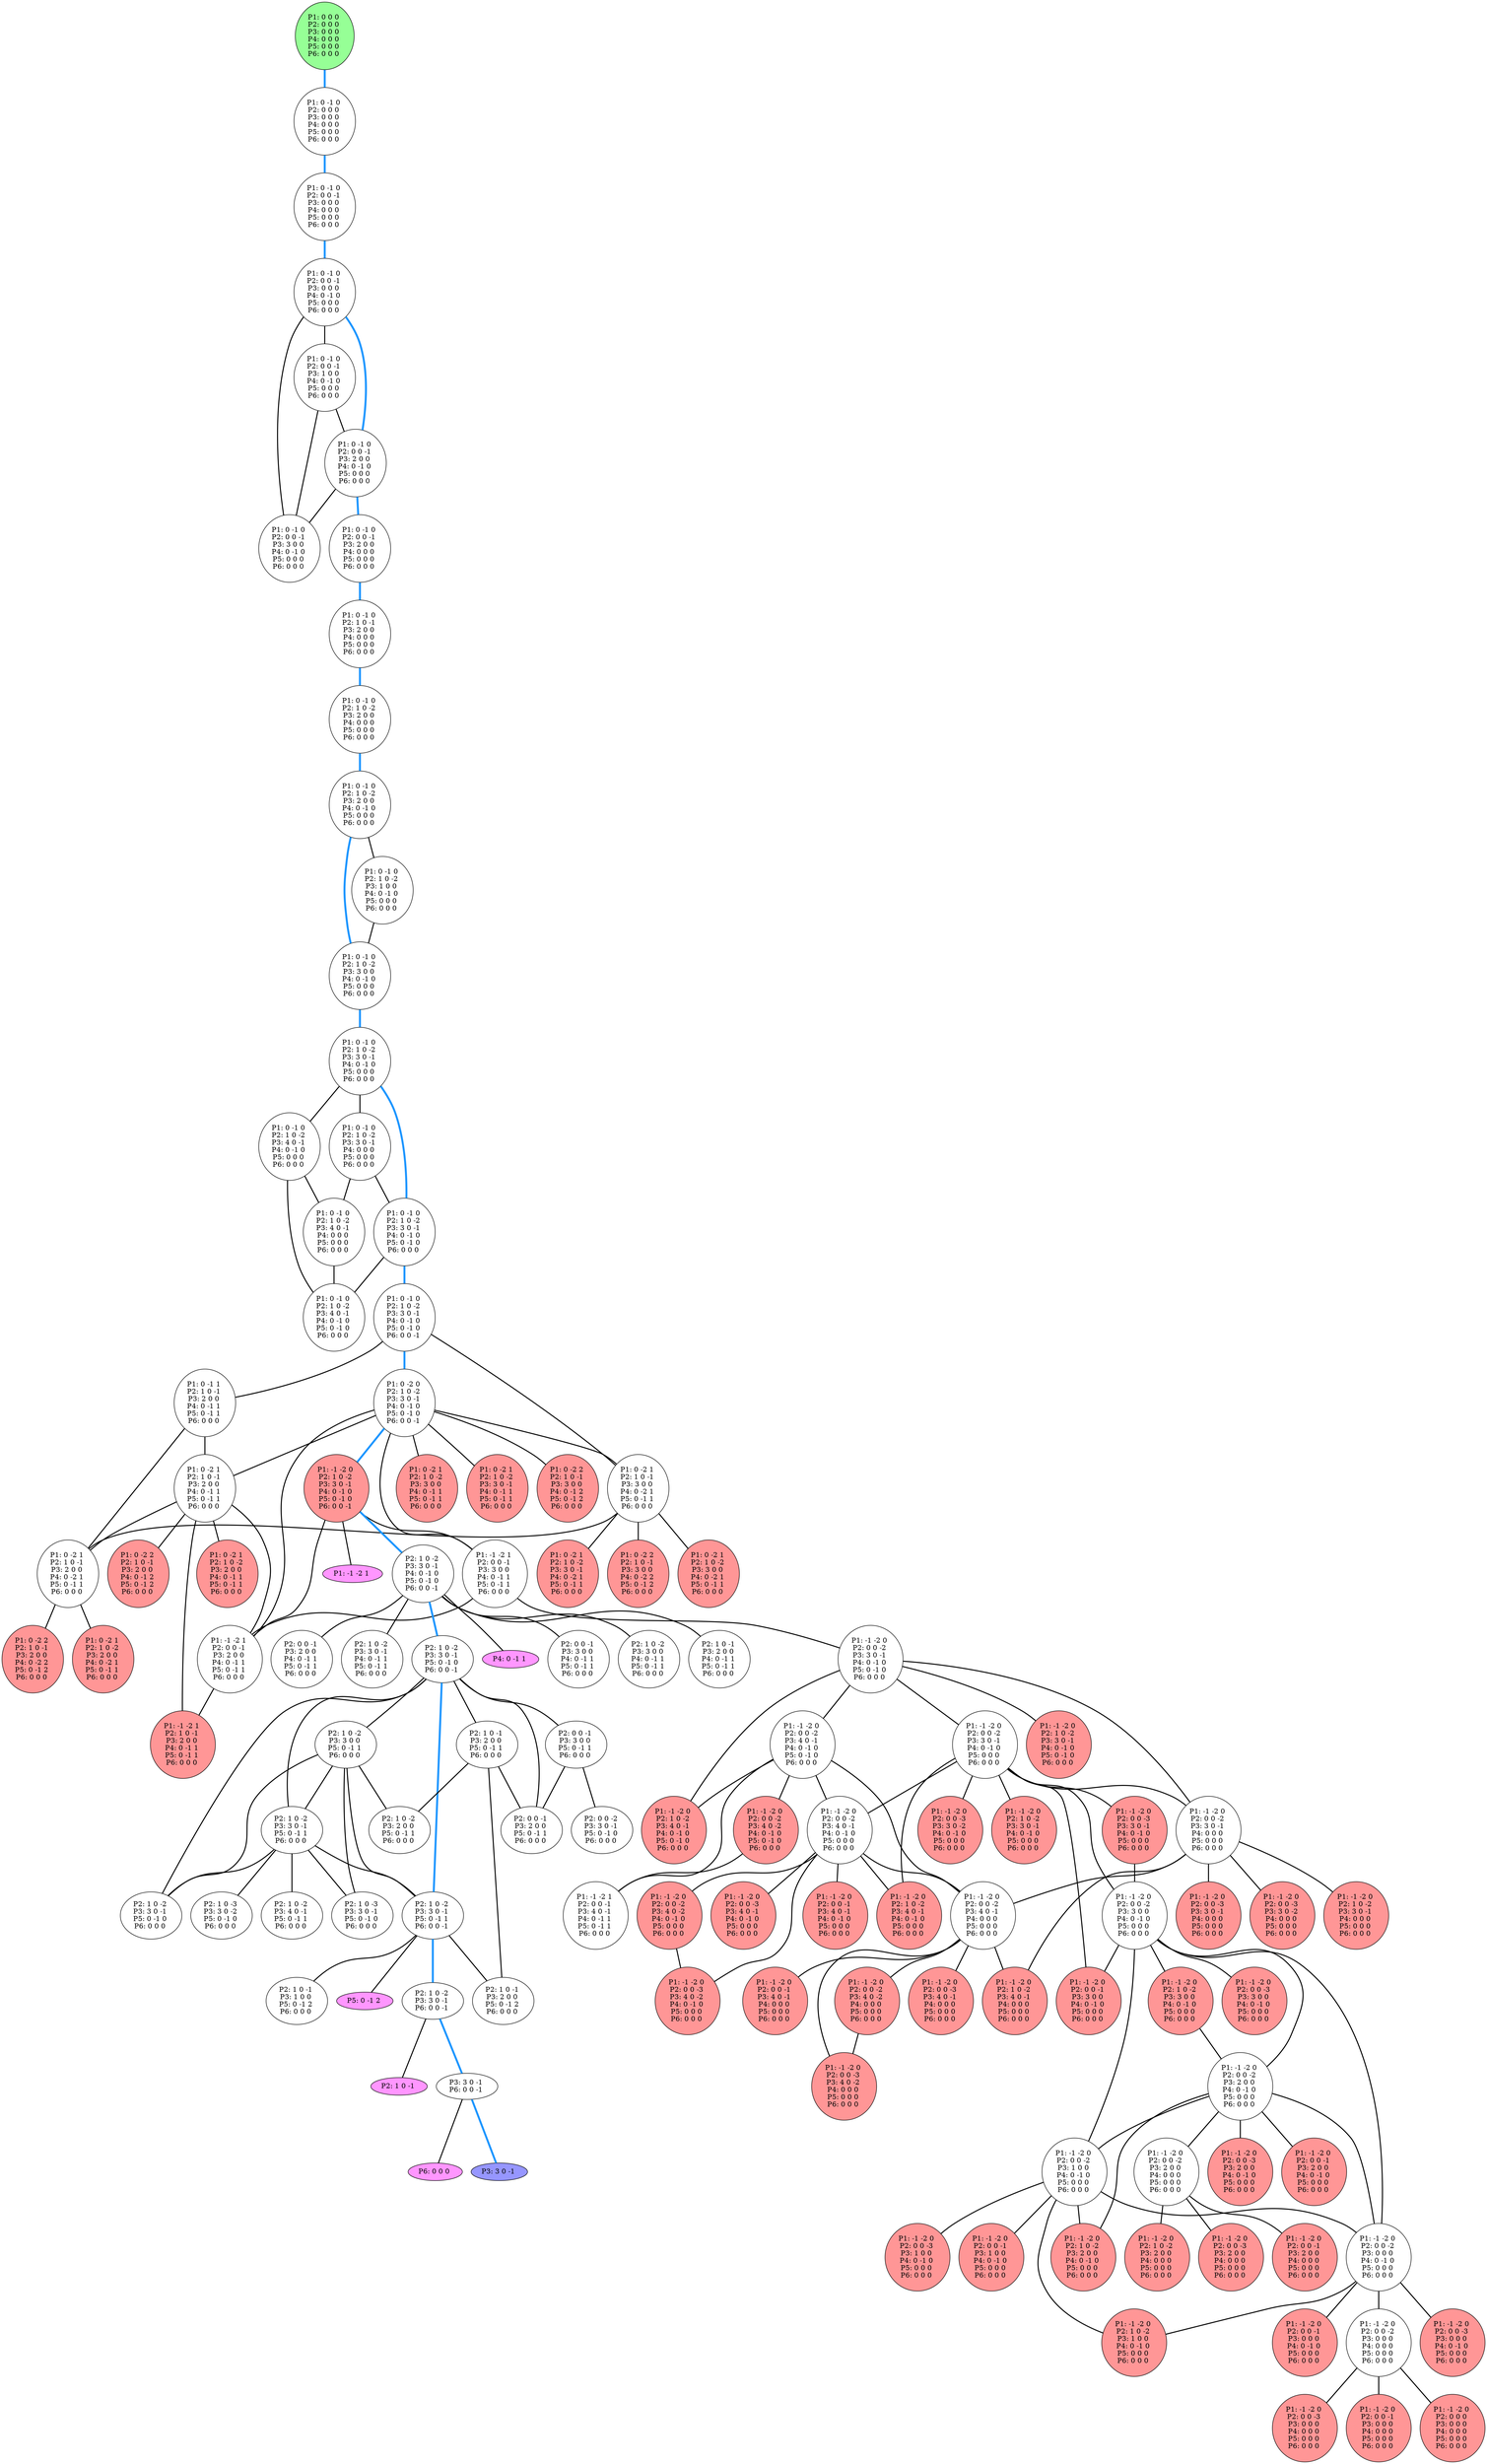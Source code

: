 graph G {
color = "black"
0 [label = "P1: 0 0 0 
P2: 0 0 0 
P3: 0 0 0 
P4: 0 0 0 
P5: 0 0 0 
P6: 0 0 0 
",  style="filled", fillcolor = "#96FF96"];
1 [label = "P1: 0 -1 0 
P2: 0 0 0 
P3: 0 0 0 
P4: 0 0 0 
P5: 0 0 0 
P6: 0 0 0 
"];
2 [label = "P1: 0 -1 0 
P2: 0 0 -1 
P3: 0 0 0 
P4: 0 0 0 
P5: 0 0 0 
P6: 0 0 0 
"];
3 [label = "P1: 0 -1 0 
P2: 0 0 -1 
P3: 0 0 0 
P4: 0 -1 0 
P5: 0 0 0 
P6: 0 0 0 
"];
4 [label = "P1: 0 -1 0 
P2: 0 0 -1 
P3: 1 0 0 
P4: 0 -1 0 
P5: 0 0 0 
P6: 0 0 0 
"];
5 [label = "P1: 0 -1 0 
P2: 0 0 -1 
P3: 2 0 0 
P4: 0 -1 0 
P5: 0 0 0 
P6: 0 0 0 
"];
6 [label = "P1: 0 -1 0 
P2: 0 0 -1 
P3: 3 0 0 
P4: 0 -1 0 
P5: 0 0 0 
P6: 0 0 0 
"];
7 [label = "P1: 0 -1 0 
P2: 0 0 -1 
P3: 2 0 0 
P4: 0 0 0 
P5: 0 0 0 
P6: 0 0 0 
"];
8 [label = "P1: 0 -1 0 
P2: 1 0 -1 
P3: 2 0 0 
P4: 0 0 0 
P5: 0 0 0 
P6: 0 0 0 
"];
9 [label = "P1: 0 -1 0 
P2: 1 0 -2 
P3: 2 0 0 
P4: 0 0 0 
P5: 0 0 0 
P6: 0 0 0 
"];
10 [label = "P1: 0 -1 0 
P2: 1 0 -2 
P3: 2 0 0 
P4: 0 -1 0 
P5: 0 0 0 
P6: 0 0 0 
"];
11 [label = "P1: 0 -1 0 
P2: 1 0 -2 
P3: 1 0 0 
P4: 0 -1 0 
P5: 0 0 0 
P6: 0 0 0 
"];
12 [label = "P1: 0 -1 0 
P2: 1 0 -2 
P3: 3 0 0 
P4: 0 -1 0 
P5: 0 0 0 
P6: 0 0 0 
"];
13 [label = "P1: 0 -1 0 
P2: 1 0 -2 
P3: 3 0 -1 
P4: 0 -1 0 
P5: 0 0 0 
P6: 0 0 0 
"];
14 [label = "P1: 0 -1 0 
P2: 1 0 -2 
P3: 4 0 -1 
P4: 0 -1 0 
P5: 0 0 0 
P6: 0 0 0 
"];
15 [label = "P1: 0 -1 0 
P2: 1 0 -2 
P3: 3 0 -1 
P4: 0 0 0 
P5: 0 0 0 
P6: 0 0 0 
"];
16 [label = "P1: 0 -1 0 
P2: 1 0 -2 
P3: 3 0 -1 
P4: 0 -1 0 
P5: 0 -1 0 
P6: 0 0 0 
"];
17 [label = "P1: 0 -1 0 
P2: 1 0 -2 
P3: 4 0 -1 
P4: 0 0 0 
P5: 0 0 0 
P6: 0 0 0 
"];
18 [label = "P1: 0 -1 0 
P2: 1 0 -2 
P3: 4 0 -1 
P4: 0 -1 0 
P5: 0 -1 0 
P6: 0 0 0 
"];
19 [label = "P1: 0 -1 0 
P2: 1 0 -2 
P3: 3 0 -1 
P4: 0 -1 0 
P5: 0 -1 0 
P6: 0 0 -1 
"];
20 [label = "P1: 0 -2 0 
P2: 1 0 -2 
P3: 3 0 -1 
P4: 0 -1 0 
P5: 0 -1 0 
P6: 0 0 -1 
"];
21 [label = "P1: 0 -1 1 
P2: 1 0 -1 
P3: 2 0 0 
P4: 0 -1 1 
P5: 0 -1 1 
P6: 0 0 0 
"];
22 [label = "P1: 0 -2 1 
P2: 1 0 -1 
P3: 3 0 0 
P4: 0 -2 1 
P5: 0 -1 1 
P6: 0 0 0 
"];
23 [label = "P1: -1 -2 0 
P2: 1 0 -2 
P3: 3 0 -1 
P4: 0 -1 0 
P5: 0 -1 0 
P6: 0 0 -1 
",  style="filled", fillcolor = "#FF9696"];
24 [label = "P1: 0 -2 1 
P2: 1 0 -2 
P3: 3 0 0 
P4: 0 -1 1 
P5: 0 -1 1 
P6: 0 0 0 
",  style="filled", fillcolor = "#FF9696"];
25 [label = "P1: -1 -2 1 
P2: 0 0 -1 
P3: 3 0 0 
P4: 0 -1 1 
P5: 0 -1 1 
P6: 0 0 0 
"];
26 [label = "P1: 0 -2 1 
P2: 1 0 -1 
P3: 2 0 0 
P4: 0 -1 1 
P5: 0 -1 1 
P6: 0 0 0 
"];
27 [label = "P1: 0 -2 1 
P2: 1 0 -2 
P3: 3 0 -1 
P4: 0 -1 1 
P5: 0 -1 1 
P6: 0 0 0 
",  style="filled", fillcolor = "#FF9696"];
28 [label = "P1: -1 -2 1 
P2: 0 0 -1 
P3: 2 0 0 
P4: 0 -1 1 
P5: 0 -1 1 
P6: 0 0 0 
"];
29 [label = "P1: 0 -2 2 
P2: 1 0 -1 
P3: 3 0 0 
P4: 0 -1 2 
P5: 0 -1 2 
P6: 0 0 0 
",  style="filled", fillcolor = "#FF9696"];
30 [label = "P1: 0 -2 1 
P2: 1 0 -1 
P3: 2 0 0 
P4: 0 -2 1 
P5: 0 -1 1 
P6: 0 0 0 
"];
31 [label = "P1: 0 -2 1 
P2: 1 0 -2 
P3: 3 0 0 
P4: 0 -2 1 
P5: 0 -1 1 
P6: 0 0 0 
",  style="filled", fillcolor = "#FF9696"];
32 [label = "P1: 0 -2 1 
P2: 1 0 -2 
P3: 3 0 -1 
P4: 0 -2 1 
P5: 0 -1 1 
P6: 0 0 0 
",  style="filled", fillcolor = "#FF9696"];
33 [label = "P1: 0 -2 2 
P2: 1 0 -1 
P3: 3 0 0 
P4: 0 -2 2 
P5: 0 -1 2 
P6: 0 0 0 
",  style="filled", fillcolor = "#FF9696"];
34 [label = "P1: -1 -2 0 
P2: 0 0 -2 
P3: 3 0 -1 
P4: 0 -1 0 
P5: 0 -1 0 
P6: 0 0 0 
"];
35 [label = "P1: -1 -2 1 
P2: 1 0 -1 
P3: 2 0 0 
P4: 0 -1 1 
P5: 0 -1 1 
P6: 0 0 0 
",  style="filled", fillcolor = "#FF9696"];
36 [label = "P1: 0 -2 1 
P2: 1 0 -2 
P3: 2 0 0 
P4: 0 -1 1 
P5: 0 -1 1 
P6: 0 0 0 
",  style="filled", fillcolor = "#FF9696"];
37 [label = "P1: 0 -2 2 
P2: 1 0 -1 
P3: 2 0 0 
P4: 0 -1 2 
P5: 0 -1 2 
P6: 0 0 0 
",  style="filled", fillcolor = "#FF9696"];
38 [label = "P1: 0 -2 1 
P2: 1 0 -2 
P3: 2 0 0 
P4: 0 -2 1 
P5: 0 -1 1 
P6: 0 0 0 
",  style="filled", fillcolor = "#FF9696"];
39 [label = "P1: 0 -2 2 
P2: 1 0 -1 
P3: 2 0 0 
P4: 0 -2 2 
P5: 0 -1 2 
P6: 0 0 0 
",  style="filled", fillcolor = "#FF9696"];
40 [label = "P1: -1 -2 0 
P2: 1 0 -2 
P3: 3 0 -1 
P4: 0 -1 0 
P5: 0 -1 0 
P6: 0 0 0 
",  style="filled", fillcolor = "#FF9696"];
41 [label = "P1: -1 -2 0 
P2: 0 0 -2 
P3: 4 0 -1 
P4: 0 -1 0 
P5: 0 -1 0 
P6: 0 0 0 
"];
42 [label = "P1: -1 -2 0 
P2: 1 0 -2 
P3: 4 0 -1 
P4: 0 -1 0 
P5: 0 -1 0 
P6: 0 0 0 
",  style="filled", fillcolor = "#FF9696"];
43 [label = "P1: -1 -2 0 
P2: 0 0 -2 
P3: 3 0 -1 
P4: 0 -1 0 
P5: 0 0 0 
P6: 0 0 0 
"];
44 [label = "P1: -1 -2 0 
P2: 0 0 -2 
P3: 3 0 -1 
P4: 0 0 0 
P5: 0 0 0 
P6: 0 0 0 
"];
45 [label = "P1: -1 -2 0 
P2: 0 0 -2 
P3: 4 0 -2 
P4: 0 -1 0 
P5: 0 -1 0 
P6: 0 0 0 
",  style="filled", fillcolor = "#FF9696"];
46 [label = "P1: -1 -2 0 
P2: 0 0 -2 
P3: 4 0 -1 
P4: 0 -1 0 
P5: 0 0 0 
P6: 0 0 0 
"];
47 [label = "P1: -1 -2 0 
P2: 0 0 -2 
P3: 4 0 -1 
P4: 0 0 0 
P5: 0 0 0 
P6: 0 0 0 
"];
48 [label = "P1: -1 -2 1 
P2: 0 0 -1 
P3: 4 0 -1 
P4: 0 -1 1 
P5: 0 -1 1 
P6: 0 0 0 
"];
49 [label = "P1: -1 -2 0 
P2: 1 0 -2 
P3: 3 0 -1 
P4: 0 -1 0 
P5: 0 0 0 
P6: 0 0 0 
",  style="filled", fillcolor = "#FF9696"];
50 [label = "P1: -1 -2 0 
P2: 0 0 -3 
P3: 3 0 -1 
P4: 0 -1 0 
P5: 0 0 0 
P6: 0 0 0 
",  style="filled", fillcolor = "#FF9696"];
51 [label = "P1: -1 -2 0 
P2: 0 0 -2 
P3: 3 0 0 
P4: 0 -1 0 
P5: 0 0 0 
P6: 0 0 0 
"];
52 [label = "P1: -1 -2 0 
P2: 1 0 -2 
P3: 4 0 -1 
P4: 0 -1 0 
P5: 0 0 0 
P6: 0 0 0 
",  style="filled", fillcolor = "#FF9696"];
53 [label = "P1: -1 -2 0 
P2: 0 0 -3 
P3: 3 0 -2 
P4: 0 -1 0 
P5: 0 0 0 
P6: 0 0 0 
",  style="filled", fillcolor = "#FF9696"];
54 [label = "P1: -1 -2 0 
P2: 0 0 -1 
P3: 3 0 0 
P4: 0 -1 0 
P5: 0 0 0 
P6: 0 0 0 
",  style="filled", fillcolor = "#FF9696"];
55 [label = "P1: -1 -2 0 
P2: 1 0 -2 
P3: 3 0 -1 
P4: 0 0 0 
P5: 0 0 0 
P6: 0 0 0 
",  style="filled", fillcolor = "#FF9696"];
56 [label = "P1: -1 -2 0 
P2: 0 0 -3 
P3: 3 0 -1 
P4: 0 0 0 
P5: 0 0 0 
P6: 0 0 0 
",  style="filled", fillcolor = "#FF9696"];
57 [label = "P1: -1 -2 0 
P2: 1 0 -2 
P3: 4 0 -1 
P4: 0 0 0 
P5: 0 0 0 
P6: 0 0 0 
",  style="filled", fillcolor = "#FF9696"];
58 [label = "P1: -1 -2 0 
P2: 0 0 -3 
P3: 3 0 -2 
P4: 0 0 0 
P5: 0 0 0 
P6: 0 0 0 
",  style="filled", fillcolor = "#FF9696"];
59 [label = "P1: -1 -2 0 
P2: 0 0 -3 
P3: 4 0 -1 
P4: 0 -1 0 
P5: 0 0 0 
P6: 0 0 0 
",  style="filled", fillcolor = "#FF9696"];
60 [label = "P1: -1 -2 0 
P2: 0 0 -1 
P3: 4 0 -1 
P4: 0 -1 0 
P5: 0 0 0 
P6: 0 0 0 
",  style="filled", fillcolor = "#FF9696"];
61 [label = "P1: -1 -2 0 
P2: 0 0 -2 
P3: 4 0 -2 
P4: 0 -1 0 
P5: 0 0 0 
P6: 0 0 0 
",  style="filled", fillcolor = "#FF9696"];
62 [label = "P1: -1 -2 0 
P2: 0 0 -3 
P3: 4 0 -2 
P4: 0 -1 0 
P5: 0 0 0 
P6: 0 0 0 
",  style="filled", fillcolor = "#FF9696"];
63 [label = "P1: -1 -2 0 
P2: 0 0 -3 
P3: 4 0 -1 
P4: 0 0 0 
P5: 0 0 0 
P6: 0 0 0 
",  style="filled", fillcolor = "#FF9696"];
64 [label = "P1: -1 -2 0 
P2: 0 0 -1 
P3: 4 0 -1 
P4: 0 0 0 
P5: 0 0 0 
P6: 0 0 0 
",  style="filled", fillcolor = "#FF9696"];
65 [label = "P1: -1 -2 0 
P2: 0 0 -2 
P3: 4 0 -2 
P4: 0 0 0 
P5: 0 0 0 
P6: 0 0 0 
",  style="filled", fillcolor = "#FF9696"];
66 [label = "P1: -1 -2 0 
P2: 0 0 -3 
P3: 4 0 -2 
P4: 0 0 0 
P5: 0 0 0 
P6: 0 0 0 
",  style="filled", fillcolor = "#FF9696"];
67 [label = "P1: -1 -2 0 
P2: 1 0 -2 
P3: 3 0 0 
P4: 0 -1 0 
P5: 0 0 0 
P6: 0 0 0 
",  style="filled", fillcolor = "#FF9696"];
68 [label = "P1: -1 -2 0 
P2: 0 0 -3 
P3: 3 0 0 
P4: 0 -1 0 
P5: 0 0 0 
P6: 0 0 0 
",  style="filled", fillcolor = "#FF9696"];
69 [label = "P1: -1 -2 0 
P2: 0 0 -2 
P3: 2 0 0 
P4: 0 -1 0 
P5: 0 0 0 
P6: 0 0 0 
"];
70 [label = "P1: -1 -2 0 
P2: 0 0 -2 
P3: 1 0 0 
P4: 0 -1 0 
P5: 0 0 0 
P6: 0 0 0 
"];
71 [label = "P1: -1 -2 0 
P2: 0 0 -2 
P3: 0 0 0 
P4: 0 -1 0 
P5: 0 0 0 
P6: 0 0 0 
"];
72 [label = "P1: -1 -2 0 
P2: 1 0 -2 
P3: 2 0 0 
P4: 0 -1 0 
P5: 0 0 0 
P6: 0 0 0 
",  style="filled", fillcolor = "#FF9696"];
73 [label = "P1: -1 -2 0 
P2: 0 0 -3 
P3: 2 0 0 
P4: 0 -1 0 
P5: 0 0 0 
P6: 0 0 0 
",  style="filled", fillcolor = "#FF9696"];
74 [label = "P1: -1 -2 0 
P2: 0 0 -1 
P3: 2 0 0 
P4: 0 -1 0 
P5: 0 0 0 
P6: 0 0 0 
",  style="filled", fillcolor = "#FF9696"];
75 [label = "P1: -1 -2 0 
P2: 0 0 -2 
P3: 2 0 0 
P4: 0 0 0 
P5: 0 0 0 
P6: 0 0 0 
"];
76 [label = "P1: -1 -2 0 
P2: 1 0 -2 
P3: 1 0 0 
P4: 0 -1 0 
P5: 0 0 0 
P6: 0 0 0 
",  style="filled", fillcolor = "#FF9696"];
77 [label = "P1: -1 -2 0 
P2: 0 0 -3 
P3: 1 0 0 
P4: 0 -1 0 
P5: 0 0 0 
P6: 0 0 0 
",  style="filled", fillcolor = "#FF9696"];
78 [label = "P1: -1 -2 0 
P2: 0 0 -1 
P3: 1 0 0 
P4: 0 -1 0 
P5: 0 0 0 
P6: 0 0 0 
",  style="filled", fillcolor = "#FF9696"];
79 [label = "P1: -1 -2 0 
P2: 0 0 -3 
P3: 0 0 0 
P4: 0 -1 0 
P5: 0 0 0 
P6: 0 0 0 
",  style="filled", fillcolor = "#FF9696"];
80 [label = "P1: -1 -2 0 
P2: 0 0 -1 
P3: 0 0 0 
P4: 0 -1 0 
P5: 0 0 0 
P6: 0 0 0 
",  style="filled", fillcolor = "#FF9696"];
81 [label = "P1: -1 -2 0 
P2: 0 0 -2 
P3: 0 0 0 
P4: 0 0 0 
P5: 0 0 0 
P6: 0 0 0 
"];
82 [label = "P1: -1 -2 0 
P2: 1 0 -2 
P3: 2 0 0 
P4: 0 0 0 
P5: 0 0 0 
P6: 0 0 0 
",  style="filled", fillcolor = "#FF9696"];
83 [label = "P1: -1 -2 0 
P2: 0 0 -3 
P3: 2 0 0 
P4: 0 0 0 
P5: 0 0 0 
P6: 0 0 0 
",  style="filled", fillcolor = "#FF9696"];
84 [label = "P1: -1 -2 0 
P2: 0 0 -1 
P3: 2 0 0 
P4: 0 0 0 
P5: 0 0 0 
P6: 0 0 0 
",  style="filled", fillcolor = "#FF9696"];
85 [label = "P1: -1 -2 0 
P2: 0 0 -3 
P3: 0 0 0 
P4: 0 0 0 
P5: 0 0 0 
P6: 0 0 0 
",  style="filled", fillcolor = "#FF9696"];
86 [label = "P1: -1 -2 0 
P2: 0 0 -1 
P3: 0 0 0 
P4: 0 0 0 
P5: 0 0 0 
P6: 0 0 0 
",  style="filled", fillcolor = "#FF9696"];
87 [label = "P1: -1 -2 0 
P2: 0 0 0 
P3: 0 0 0 
P4: 0 0 0 
P5: 0 0 0 
P6: 0 0 0 
",  style="filled", fillcolor = "#FF9696"];
88 [label = "P1: -1 -2 1 
",  style="filled", fillcolor = "#FF96FF"];
89 [label = "P2: 1 0 -2 
P3: 3 0 -1 
P4: 0 -1 0 
P5: 0 -1 0 
P6: 0 0 -1 
"];
90 [label = "P2: 0 0 -1 
P3: 3 0 0 
P4: 0 -1 1 
P5: 0 -1 1 
P6: 0 0 0 
"];
91 [label = "P2: 1 0 -2 
P3: 3 0 0 
P4: 0 -1 1 
P5: 0 -1 1 
P6: 0 0 0 
"];
92 [label = "P2: 1 0 -1 
P3: 2 0 0 
P4: 0 -1 1 
P5: 0 -1 1 
P6: 0 0 0 
"];
93 [label = "P2: 0 0 -1 
P3: 2 0 0 
P4: 0 -1 1 
P5: 0 -1 1 
P6: 0 0 0 
"];
94 [label = "P2: 1 0 -2 
P3: 3 0 -1 
P4: 0 -1 1 
P5: 0 -1 1 
P6: 0 0 0 
"];
95 [label = "P4: 0 -1 1 
",  style="filled", fillcolor = "#FF96FF"];
96 [label = "P2: 1 0 -2 
P3: 3 0 -1 
P5: 0 -1 0 
P6: 0 0 -1 
"];
97 [label = "P2: 0 0 -1 
P3: 3 0 0 
P5: 0 -1 1 
P6: 0 0 0 
"];
98 [label = "P2: 1 0 -2 
P3: 3 0 0 
P5: 0 -1 1 
P6: 0 0 0 
"];
99 [label = "P2: 1 0 -1 
P3: 2 0 0 
P5: 0 -1 1 
P6: 0 0 0 
"];
100 [label = "P2: 0 0 -1 
P3: 2 0 0 
P5: 0 -1 1 
P6: 0 0 0 
"];
101 [label = "P2: 1 0 -2 
P3: 3 0 -1 
P5: 0 -1 1 
P6: 0 0 0 
"];
102 [label = "P2: 1 0 -2 
P3: 3 0 -1 
P5: 0 -1 1 
P6: 0 0 -1 
"];
103 [label = "P2: 1 0 -2 
P3: 3 0 -1 
P5: 0 -1 0 
P6: 0 0 0 
"];
104 [label = "P2: 0 0 -2 
P3: 3 0 -1 
P5: 0 -1 0 
P6: 0 0 0 
"];
105 [label = "P2: 1 0 -2 
P3: 2 0 0 
P5: 0 -1 1 
P6: 0 0 0 
"];
106 [label = "P2: 1 0 -3 
P3: 3 0 -1 
P5: 0 -1 0 
P6: 0 0 0 
"];
107 [label = "P2: 1 0 -1 
P3: 2 0 0 
P5: 0 -1 2 
P6: 0 0 0 
"];
108 [label = "P2: 1 0 -2 
P3: 4 0 -1 
P5: 0 -1 1 
P6: 0 0 0 
"];
109 [label = "P2: 1 0 -3 
P3: 3 0 -2 
P5: 0 -1 0 
P6: 0 0 0 
"];
110 [label = "P2: 1 0 -1 
P3: 1 0 0 
P5: 0 -1 2 
P6: 0 0 0 
"];
111 [label = "P5: 0 -1 2 
",  style="filled", fillcolor = "#FF96FF"];
112 [label = "P2: 1 0 -2 
P3: 3 0 -1 
P6: 0 0 -1 
"];
113 [label = "P2: 1 0 -1 
",  style="filled", fillcolor = "#FF96FF"];
114 [label = "P3: 3 0 -1 
P6: 0 0 -1 
"];
115 [label = "P3: 3 0 -1 
", style="filled", fillcolor = "#9696FF"];
116 [label = "P6: 0 0 0 
",  style="filled", fillcolor = "#FF96FF"];
edge [style=bold];
0 -- 1 [color="#1E96FF", penwidth=4.0];

1 -- 2 [color="#1E96FF", penwidth=4.0];

2 -- 3 [color="#1E96FF", penwidth=4.0];

3 -- 4 [color=black];
3 -- 5 [color="#1E96FF", penwidth=4.0];
3 -- 6 [color=black];

4 -- 5 [color=black];
4 -- 6 [color=black];

5 -- 6 [color=black];
5 -- 7 [color="#1E96FF", penwidth=4.0];


7 -- 8 [color="#1E96FF", penwidth=4.0];

8 -- 9 [color="#1E96FF", penwidth=4.0];

9 -- 10 [color="#1E96FF", penwidth=4.0];

10 -- 11 [color=black];
10 -- 12 [color="#1E96FF", penwidth=4.0];

11 -- 12 [color=black];

12 -- 13 [color="#1E96FF", penwidth=4.0];

13 -- 14 [color=black];
13 -- 15 [color=black];
13 -- 16 [color="#1E96FF", penwidth=4.0];

14 -- 17 [color=black];
14 -- 18 [color=black];

15 -- 17 [color=black];
15 -- 16 [color=black];

16 -- 18 [color=black];
16 -- 19 [color="#1E96FF", penwidth=4.0];

17 -- 18 [color=black];


19 -- 20 [color="#1E96FF", penwidth=4.0];
19 -- 21 [color=black];
19 -- 22 [color=black];

20 -- 23 [color="#1E96FF", penwidth=4.0];
20 -- 24 [color=black];
20 -- 25 [color=black];
20 -- 26 [color=black];
20 -- 27 [color=black];
20 -- 28 [color=black];
20 -- 22 [color=black];
20 -- 29 [color=black];

21 -- 26 [color=black];
21 -- 30 [color=black];

22 -- 31 [color=black];
22 -- 30 [color=black];
22 -- 32 [color=black];
22 -- 33 [color=black];

23 -- 25 [color=black];
23 -- 28 [color=black];
23 -- 89 [color="#1E96FF", penwidth=4.0];
23 -- 88 [color=black];


25 -- 28 [color=black];
25 -- 34 [color=black];

26 -- 35 [color=black];
26 -- 36 [color=black];
26 -- 28 [color=black];
26 -- 30 [color=black];
26 -- 37 [color=black];


28 -- 35 [color=black];


30 -- 38 [color=black];
30 -- 39 [color=black];




34 -- 40 [color=black];
34 -- 41 [color=black];
34 -- 42 [color=black];
34 -- 43 [color=black];
34 -- 44 [color=black];







41 -- 42 [color=black];
41 -- 45 [color=black];
41 -- 46 [color=black];
41 -- 47 [color=black];
41 -- 48 [color=black];


43 -- 49 [color=black];
43 -- 50 [color=black];
43 -- 46 [color=black];
43 -- 51 [color=black];
43 -- 52 [color=black];
43 -- 53 [color=black];
43 -- 54 [color=black];
43 -- 44 [color=black];

44 -- 55 [color=black];
44 -- 56 [color=black];
44 -- 47 [color=black];
44 -- 57 [color=black];
44 -- 58 [color=black];

45 -- 48 [color=black];

46 -- 52 [color=black];
46 -- 59 [color=black];
46 -- 60 [color=black];
46 -- 61 [color=black];
46 -- 62 [color=black];
46 -- 47 [color=black];

47 -- 57 [color=black];
47 -- 63 [color=black];
47 -- 64 [color=black];
47 -- 65 [color=black];
47 -- 66 [color=black];



50 -- 51 [color=black];

51 -- 67 [color=black];
51 -- 68 [color=black];
51 -- 54 [color=black];
51 -- 69 [color=black];
51 -- 70 [color=black];
51 -- 71 [color=black];










61 -- 62 [color=black];




65 -- 66 [color=black];


67 -- 69 [color=black];


69 -- 72 [color=black];
69 -- 73 [color=black];
69 -- 74 [color=black];
69 -- 70 [color=black];
69 -- 71 [color=black];
69 -- 75 [color=black];

70 -- 76 [color=black];
70 -- 77 [color=black];
70 -- 78 [color=black];
70 -- 71 [color=black];
70 -- 72 [color=black];

71 -- 79 [color=black];
71 -- 80 [color=black];
71 -- 76 [color=black];
71 -- 81 [color=black];




75 -- 82 [color=black];
75 -- 83 [color=black];
75 -- 84 [color=black];






81 -- 85 [color=black];
81 -- 86 [color=black];
81 -- 87 [color=black];







89 -- 90 [color=black];
89 -- 91 [color=black];
89 -- 92 [color=black];
89 -- 93 [color=black];
89 -- 94 [color=black];
89 -- 96 [color="#1E96FF", penwidth=4.0];
89 -- 95 [color=black];






96 -- 97 [color=black];
96 -- 98 [color=black];
96 -- 99 [color=black];
96 -- 100 [color=black];
96 -- 101 [color=black];
96 -- 102 [color="#1E96FF", penwidth=4.0];
96 -- 103 [color=black];

97 -- 100 [color=black];
97 -- 104 [color=black];

98 -- 105 [color=black];
98 -- 101 [color=black];
98 -- 102 [color=black];
98 -- 103 [color=black];
98 -- 106 [color=black];

99 -- 100 [color=black];
99 -- 105 [color=black];
99 -- 107 [color=black];


101 -- 108 [color=black];
101 -- 103 [color=black];
101 -- 106 [color=black];
101 -- 109 [color=black];
101 -- 102 [color=black];

102 -- 107 [color=black];
102 -- 110 [color=black];
102 -- 112 [color="#1E96FF", penwidth=4.0];
102 -- 111 [color=black];









112 -- 114 [color="#1E96FF", penwidth=4.0];
112 -- 113 [color=black];

114 -- 116 [color=black];
114 -- 115 [color="#1E96FF", penwidth=4.0];

}

